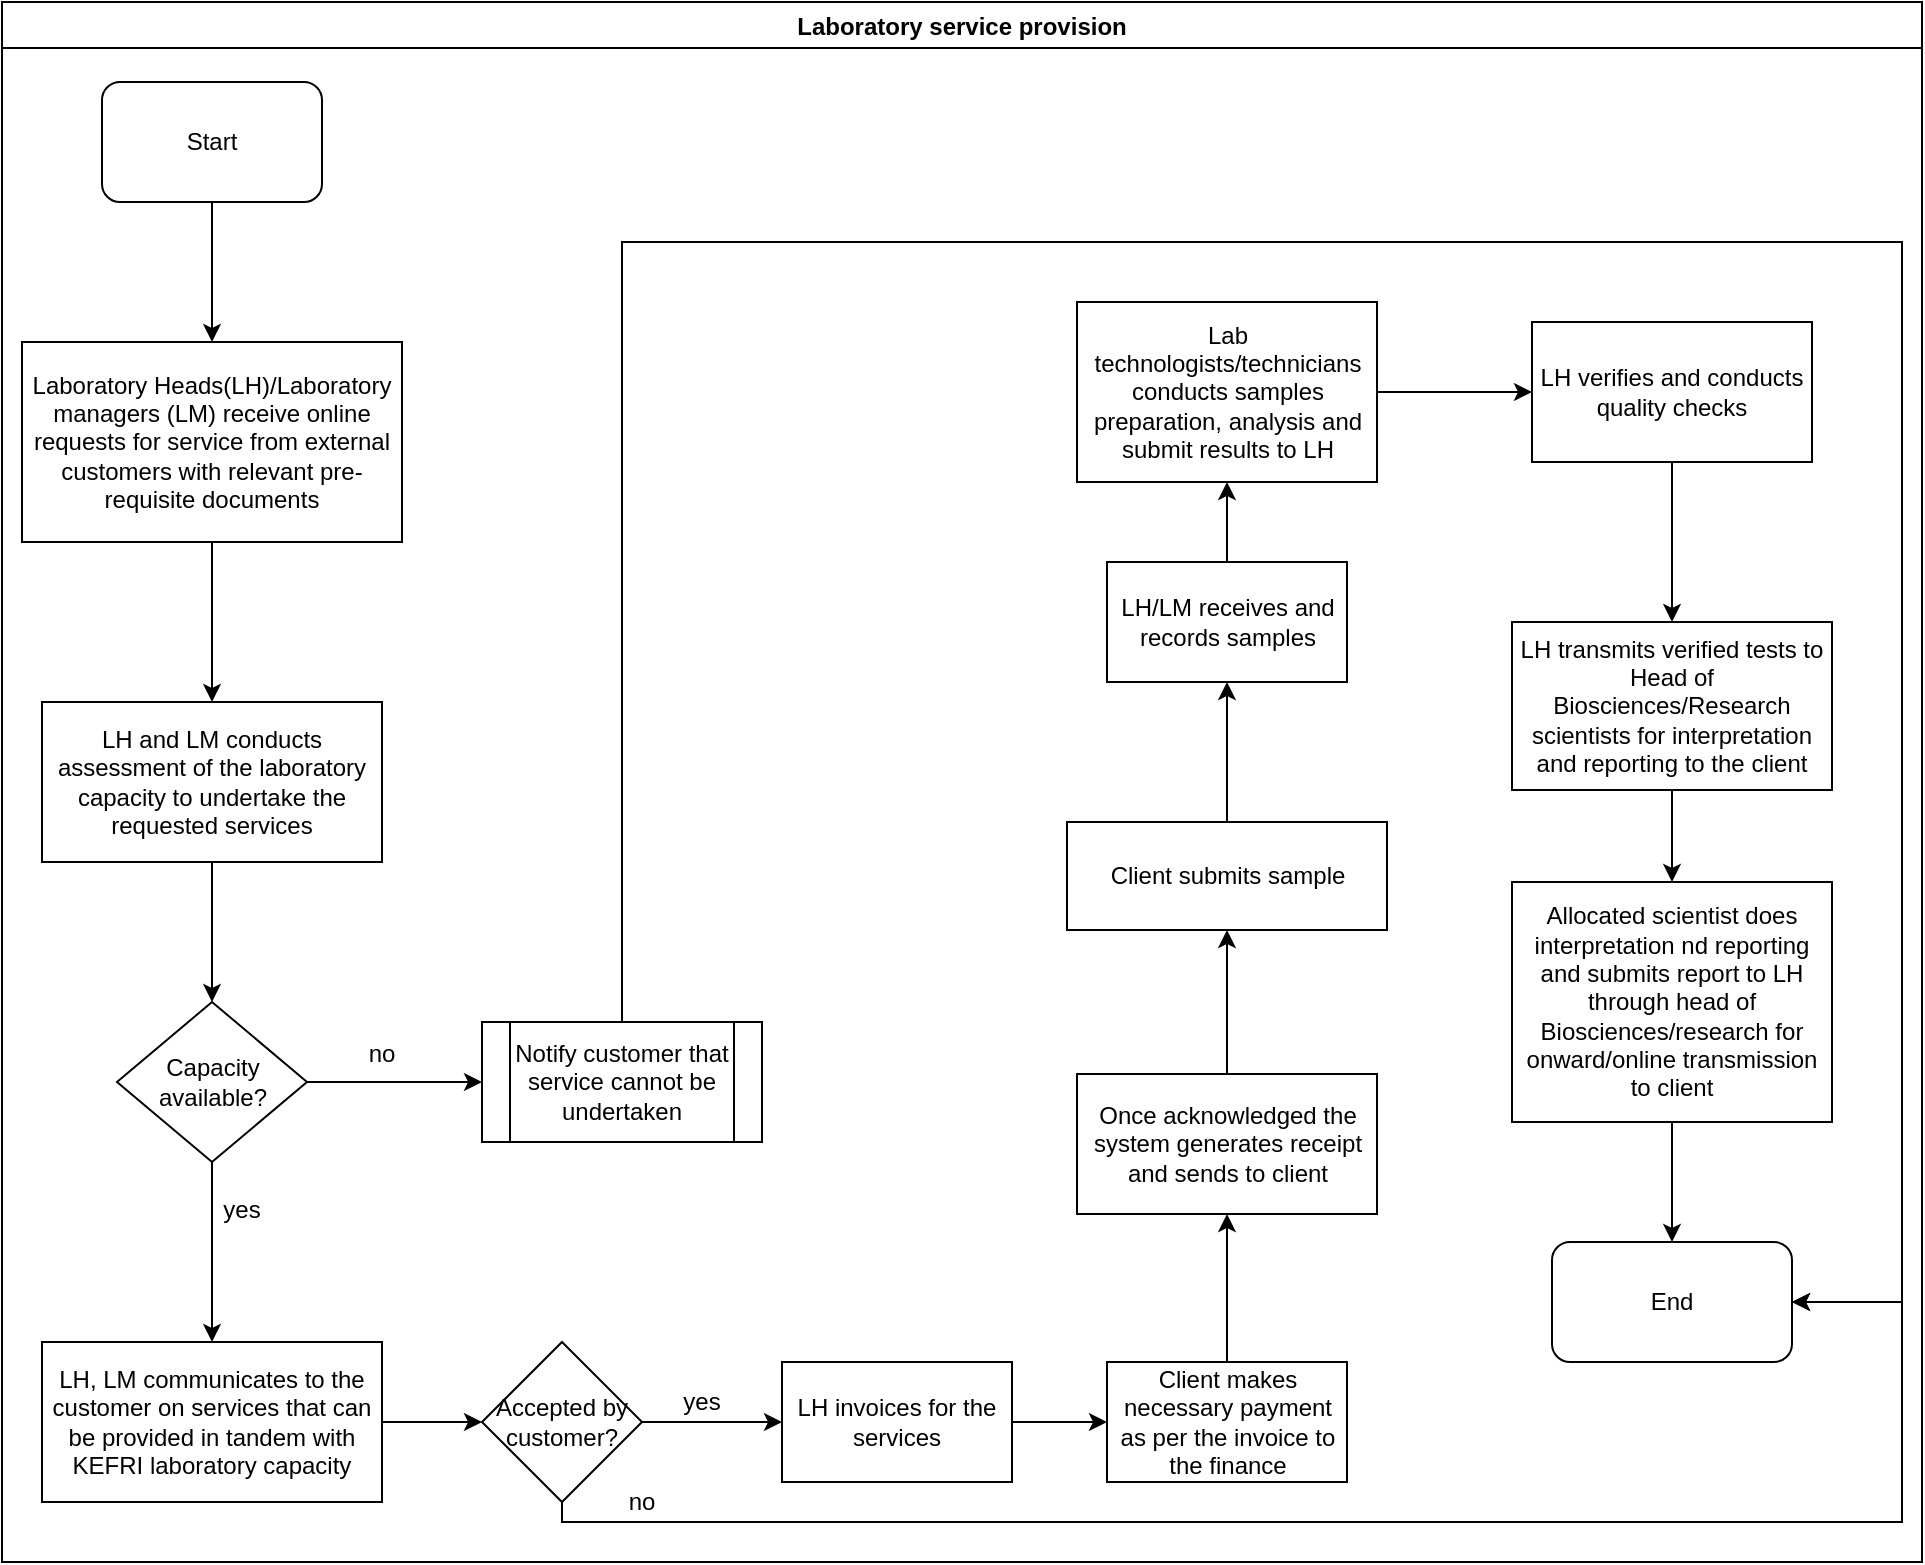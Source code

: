 <mxfile version="14.2.9" type="github">
  <diagram id="u2Lfl0CyCX90pYlNHBRl" name="Page-1">
    <mxGraphModel dx="1038" dy="1374" grid="1" gridSize="10" guides="1" tooltips="1" connect="1" arrows="1" fold="1" page="1" pageScale="1" pageWidth="1169" pageHeight="827" math="0" shadow="0">
      <root>
        <mxCell id="0" />
        <mxCell id="1" parent="0" />
        <mxCell id="owX5hunnjYHMZfTFLBNj-1" value="Laboratory service provision" style="swimlane;" vertex="1" parent="1">
          <mxGeometry x="10" y="-10" width="960" height="780" as="geometry" />
        </mxCell>
        <mxCell id="owX5hunnjYHMZfTFLBNj-2" value="Start" style="rounded=1;whiteSpace=wrap;html=1;" vertex="1" parent="owX5hunnjYHMZfTFLBNj-1">
          <mxGeometry x="50" y="40" width="110" height="60" as="geometry" />
        </mxCell>
        <mxCell id="owX5hunnjYHMZfTFLBNj-3" value="Laboratory Heads(LH)/Laboratory managers (LM) receive online requests for service from external customers with relevant pre-requisite documents" style="rounded=0;whiteSpace=wrap;html=1;" vertex="1" parent="owX5hunnjYHMZfTFLBNj-1">
          <mxGeometry x="10" y="170" width="190" height="100" as="geometry" />
        </mxCell>
        <mxCell id="owX5hunnjYHMZfTFLBNj-4" value="" style="edgeStyle=orthogonalEdgeStyle;rounded=0;orthogonalLoop=1;jettySize=auto;html=1;" edge="1" parent="owX5hunnjYHMZfTFLBNj-1" source="owX5hunnjYHMZfTFLBNj-2" target="owX5hunnjYHMZfTFLBNj-3">
          <mxGeometry relative="1" as="geometry">
            <mxPoint x="105" y="180" as="targetPoint" />
          </mxGeometry>
        </mxCell>
        <mxCell id="owX5hunnjYHMZfTFLBNj-5" value="LH and LM conducts assessment of the laboratory capacity to undertake the requested services" style="whiteSpace=wrap;html=1;rounded=0;" vertex="1" parent="owX5hunnjYHMZfTFLBNj-1">
          <mxGeometry x="20" y="350" width="170" height="80" as="geometry" />
        </mxCell>
        <mxCell id="owX5hunnjYHMZfTFLBNj-6" value="" style="edgeStyle=orthogonalEdgeStyle;rounded=0;orthogonalLoop=1;jettySize=auto;html=1;" edge="1" parent="owX5hunnjYHMZfTFLBNj-1" source="owX5hunnjYHMZfTFLBNj-3" target="owX5hunnjYHMZfTFLBNj-5">
          <mxGeometry relative="1" as="geometry" />
        </mxCell>
        <mxCell id="owX5hunnjYHMZfTFLBNj-7" value="&lt;div&gt;Capacity&lt;/div&gt;&lt;div&gt;available?&lt;br&gt;&lt;/div&gt;" style="rhombus;whiteSpace=wrap;html=1;rounded=0;" vertex="1" parent="owX5hunnjYHMZfTFLBNj-1">
          <mxGeometry x="57.5" y="500" width="95" height="80" as="geometry" />
        </mxCell>
        <mxCell id="owX5hunnjYHMZfTFLBNj-8" value="" style="edgeStyle=orthogonalEdgeStyle;rounded=0;orthogonalLoop=1;jettySize=auto;html=1;" edge="1" parent="owX5hunnjYHMZfTFLBNj-1" source="owX5hunnjYHMZfTFLBNj-5" target="owX5hunnjYHMZfTFLBNj-7">
          <mxGeometry relative="1" as="geometry" />
        </mxCell>
        <mxCell id="owX5hunnjYHMZfTFLBNj-9" value="yes" style="text;html=1;strokeColor=none;fillColor=none;align=center;verticalAlign=middle;whiteSpace=wrap;rounded=0;" vertex="1" parent="owX5hunnjYHMZfTFLBNj-1">
          <mxGeometry x="99.5" y="594" width="40" height="20" as="geometry" />
        </mxCell>
        <mxCell id="owX5hunnjYHMZfTFLBNj-10" value="Notify customer that service cannot be undertaken" style="shape=process;whiteSpace=wrap;html=1;backgroundOutline=1;" vertex="1" parent="owX5hunnjYHMZfTFLBNj-1">
          <mxGeometry x="240" y="510" width="140" height="60" as="geometry" />
        </mxCell>
        <mxCell id="owX5hunnjYHMZfTFLBNj-11" value="" style="edgeStyle=orthogonalEdgeStyle;rounded=0;orthogonalLoop=1;jettySize=auto;html=1;" edge="1" parent="owX5hunnjYHMZfTFLBNj-1" source="owX5hunnjYHMZfTFLBNj-7" target="owX5hunnjYHMZfTFLBNj-10">
          <mxGeometry relative="1" as="geometry">
            <mxPoint x="220" y="540" as="targetPoint" />
          </mxGeometry>
        </mxCell>
        <mxCell id="owX5hunnjYHMZfTFLBNj-13" value="LH verifies and conducts quality checks" style="whiteSpace=wrap;html=1;rounded=0;" vertex="1" parent="owX5hunnjYHMZfTFLBNj-1">
          <mxGeometry x="765" y="160" width="140" height="70" as="geometry" />
        </mxCell>
        <mxCell id="owX5hunnjYHMZfTFLBNj-14" value="" style="edgeStyle=orthogonalEdgeStyle;rounded=0;orthogonalLoop=1;jettySize=auto;html=1;" edge="1" parent="owX5hunnjYHMZfTFLBNj-1" source="owX5hunnjYHMZfTFLBNj-12" target="owX5hunnjYHMZfTFLBNj-13">
          <mxGeometry relative="1" as="geometry" />
        </mxCell>
        <mxCell id="owX5hunnjYHMZfTFLBNj-15" value="LH transmits verified tests to Head of Biosciences/Research scientists for interpretation and reporting to the client" style="whiteSpace=wrap;html=1;rounded=0;" vertex="1" parent="owX5hunnjYHMZfTFLBNj-1">
          <mxGeometry x="755" y="310" width="160" height="84" as="geometry" />
        </mxCell>
        <mxCell id="owX5hunnjYHMZfTFLBNj-16" value="" style="edgeStyle=orthogonalEdgeStyle;rounded=0;orthogonalLoop=1;jettySize=auto;html=1;" edge="1" parent="owX5hunnjYHMZfTFLBNj-1" source="owX5hunnjYHMZfTFLBNj-13" target="owX5hunnjYHMZfTFLBNj-15">
          <mxGeometry relative="1" as="geometry" />
        </mxCell>
        <mxCell id="owX5hunnjYHMZfTFLBNj-17" value="End" style="rounded=1;whiteSpace=wrap;html=1;" vertex="1" parent="owX5hunnjYHMZfTFLBNj-1">
          <mxGeometry x="775" y="620" width="120" height="60" as="geometry" />
        </mxCell>
        <mxCell id="owX5hunnjYHMZfTFLBNj-19" value="no" style="text;html=1;strokeColor=none;fillColor=none;align=center;verticalAlign=middle;whiteSpace=wrap;rounded=0;" vertex="1" parent="owX5hunnjYHMZfTFLBNj-1">
          <mxGeometry x="170" y="516" width="40" height="20" as="geometry" />
        </mxCell>
        <mxCell id="owX5hunnjYHMZfTFLBNj-20" value="" style="edgeStyle=orthogonalEdgeStyle;rounded=0;orthogonalLoop=1;jettySize=auto;html=1;entryX=1;entryY=0.5;entryDx=0;entryDy=0;" edge="1" parent="owX5hunnjYHMZfTFLBNj-1" source="owX5hunnjYHMZfTFLBNj-10" target="owX5hunnjYHMZfTFLBNj-17">
          <mxGeometry relative="1" as="geometry">
            <mxPoint x="310" y="430" as="targetPoint" />
            <Array as="points">
              <mxPoint x="310" y="120" />
              <mxPoint x="950" y="120" />
              <mxPoint x="950" y="650" />
            </Array>
          </mxGeometry>
        </mxCell>
        <mxCell id="owX5hunnjYHMZfTFLBNj-25" value="LH invoices for the services" style="whiteSpace=wrap;html=1;rounded=0;" vertex="1" parent="owX5hunnjYHMZfTFLBNj-1">
          <mxGeometry x="390" y="680" width="115" height="60" as="geometry" />
        </mxCell>
        <mxCell id="owX5hunnjYHMZfTFLBNj-32" value="&lt;div&gt;Accepted by&lt;/div&gt;&lt;div&gt;customer?&lt;br&gt;&lt;/div&gt;" style="rhombus;whiteSpace=wrap;html=1;rounded=0;" vertex="1" parent="owX5hunnjYHMZfTFLBNj-1">
          <mxGeometry x="240" y="670" width="80" height="80" as="geometry" />
        </mxCell>
        <mxCell id="owX5hunnjYHMZfTFLBNj-12" value="Lab technologists/technicians conducts samples preparation, analysis and submit results to LH" style="whiteSpace=wrap;html=1;rounded=0;" vertex="1" parent="owX5hunnjYHMZfTFLBNj-1">
          <mxGeometry x="537.5" y="150" width="150" height="90" as="geometry" />
        </mxCell>
        <mxCell id="owX5hunnjYHMZfTFLBNj-24" value="" style="edgeStyle=orthogonalEdgeStyle;rounded=0;orthogonalLoop=1;jettySize=auto;html=1;exitX=1;exitY=0.5;exitDx=0;exitDy=0;" edge="1" parent="owX5hunnjYHMZfTFLBNj-1" source="owX5hunnjYHMZfTFLBNj-25" target="owX5hunnjYHMZfTFLBNj-27">
          <mxGeometry relative="1" as="geometry">
            <mxPoint x="510" y="690" as="sourcePoint" />
          </mxGeometry>
        </mxCell>
        <mxCell id="owX5hunnjYHMZfTFLBNj-27" value="Client makes necessary payment as per the invoice to the finance" style="whiteSpace=wrap;html=1;rounded=0;" vertex="1" parent="owX5hunnjYHMZfTFLBNj-1">
          <mxGeometry x="552.5" y="680" width="120" height="60" as="geometry" />
        </mxCell>
        <mxCell id="owX5hunnjYHMZfTFLBNj-29" value="Once acknowledged the system generates receipt and sends to client" style="whiteSpace=wrap;html=1;rounded=0;" vertex="1" parent="owX5hunnjYHMZfTFLBNj-1">
          <mxGeometry x="537.5" y="536" width="150" height="70" as="geometry" />
        </mxCell>
        <mxCell id="owX5hunnjYHMZfTFLBNj-26" value="" style="edgeStyle=orthogonalEdgeStyle;rounded=0;orthogonalLoop=1;jettySize=auto;html=1;" edge="1" parent="owX5hunnjYHMZfTFLBNj-1" source="owX5hunnjYHMZfTFLBNj-27" target="owX5hunnjYHMZfTFLBNj-29">
          <mxGeometry relative="1" as="geometry" />
        </mxCell>
        <mxCell id="owX5hunnjYHMZfTFLBNj-30" value="" style="edgeStyle=orthogonalEdgeStyle;rounded=0;orthogonalLoop=1;jettySize=auto;html=1;exitX=0.5;exitY=0;exitDx=0;exitDy=0;" edge="1" parent="owX5hunnjYHMZfTFLBNj-1" source="owX5hunnjYHMZfTFLBNj-41" target="owX5hunnjYHMZfTFLBNj-12">
          <mxGeometry relative="1" as="geometry">
            <mxPoint x="613" y="340" as="sourcePoint" />
          </mxGeometry>
        </mxCell>
        <mxCell id="owX5hunnjYHMZfTFLBNj-31" value="Client submits sample" style="whiteSpace=wrap;html=1;rounded=0;" vertex="1" parent="owX5hunnjYHMZfTFLBNj-1">
          <mxGeometry x="532.5" y="410" width="160" height="54" as="geometry" />
        </mxCell>
        <mxCell id="owX5hunnjYHMZfTFLBNj-28" value="" style="edgeStyle=orthogonalEdgeStyle;rounded=0;orthogonalLoop=1;jettySize=auto;html=1;" edge="1" parent="owX5hunnjYHMZfTFLBNj-1" source="owX5hunnjYHMZfTFLBNj-29" target="owX5hunnjYHMZfTFLBNj-31">
          <mxGeometry relative="1" as="geometry" />
        </mxCell>
        <mxCell id="owX5hunnjYHMZfTFLBNj-35" value="" style="edgeStyle=orthogonalEdgeStyle;rounded=0;orthogonalLoop=1;jettySize=auto;html=1;entryX=0;entryY=0.5;entryDx=0;entryDy=0;" edge="1" parent="owX5hunnjYHMZfTFLBNj-1" source="owX5hunnjYHMZfTFLBNj-32" target="owX5hunnjYHMZfTFLBNj-25">
          <mxGeometry relative="1" as="geometry">
            <mxPoint x="380" y="690" as="targetPoint" />
          </mxGeometry>
        </mxCell>
        <mxCell id="owX5hunnjYHMZfTFLBNj-36" value="yes" style="text;html=1;strokeColor=none;fillColor=none;align=center;verticalAlign=middle;whiteSpace=wrap;rounded=0;" vertex="1" parent="owX5hunnjYHMZfTFLBNj-1">
          <mxGeometry x="330" y="690" width="40" height="20" as="geometry" />
        </mxCell>
        <mxCell id="owX5hunnjYHMZfTFLBNj-39" value="" style="edgeStyle=orthogonalEdgeStyle;rounded=0;orthogonalLoop=1;jettySize=auto;html=1;entryX=1;entryY=0.5;entryDx=0;entryDy=0;" edge="1" parent="owX5hunnjYHMZfTFLBNj-1" source="owX5hunnjYHMZfTFLBNj-32" target="owX5hunnjYHMZfTFLBNj-17">
          <mxGeometry relative="1" as="geometry">
            <mxPoint x="280" y="560" as="targetPoint" />
            <Array as="points">
              <mxPoint x="280" y="760" />
              <mxPoint x="950" y="760" />
              <mxPoint x="950" y="650" />
            </Array>
          </mxGeometry>
        </mxCell>
        <mxCell id="owX5hunnjYHMZfTFLBNj-41" value="LH/LM receives and records samples" style="whiteSpace=wrap;html=1;rounded=0;" vertex="1" parent="owX5hunnjYHMZfTFLBNj-1">
          <mxGeometry x="552.5" y="280" width="120" height="60" as="geometry" />
        </mxCell>
        <mxCell id="owX5hunnjYHMZfTFLBNj-42" value="" style="edgeStyle=orthogonalEdgeStyle;rounded=0;orthogonalLoop=1;jettySize=auto;html=1;" edge="1" parent="owX5hunnjYHMZfTFLBNj-1" source="owX5hunnjYHMZfTFLBNj-31" target="owX5hunnjYHMZfTFLBNj-41">
          <mxGeometry relative="1" as="geometry" />
        </mxCell>
        <mxCell id="owX5hunnjYHMZfTFLBNj-44" value="Allocated scientist does interpretation nd reporting and submits report to LH through head of Biosciences/research for onward/online transmission to client" style="whiteSpace=wrap;html=1;rounded=0;" vertex="1" parent="owX5hunnjYHMZfTFLBNj-1">
          <mxGeometry x="755" y="440" width="160" height="120" as="geometry" />
        </mxCell>
        <mxCell id="owX5hunnjYHMZfTFLBNj-45" value="" style="edgeStyle=orthogonalEdgeStyle;rounded=0;orthogonalLoop=1;jettySize=auto;html=1;" edge="1" parent="owX5hunnjYHMZfTFLBNj-1" source="owX5hunnjYHMZfTFLBNj-15" target="owX5hunnjYHMZfTFLBNj-44">
          <mxGeometry relative="1" as="geometry" />
        </mxCell>
        <mxCell id="owX5hunnjYHMZfTFLBNj-47" value="" style="edgeStyle=orthogonalEdgeStyle;rounded=0;orthogonalLoop=1;jettySize=auto;html=1;entryX=0.5;entryY=0;entryDx=0;entryDy=0;" edge="1" parent="owX5hunnjYHMZfTFLBNj-1" source="owX5hunnjYHMZfTFLBNj-44" target="owX5hunnjYHMZfTFLBNj-17">
          <mxGeometry relative="1" as="geometry">
            <mxPoint x="835" y="616" as="targetPoint" />
          </mxGeometry>
        </mxCell>
        <mxCell id="owX5hunnjYHMZfTFLBNj-33" value="" style="edgeStyle=orthogonalEdgeStyle;rounded=0;orthogonalLoop=1;jettySize=auto;html=1;" edge="1" parent="1" source="owX5hunnjYHMZfTFLBNj-22" target="owX5hunnjYHMZfTFLBNj-32">
          <mxGeometry relative="1" as="geometry" />
        </mxCell>
        <mxCell id="owX5hunnjYHMZfTFLBNj-22" value="LH, LM communicates to the customer on services that can be provided in tandem with KEFRI laboratory capacity" style="whiteSpace=wrap;html=1;rounded=0;" vertex="1" parent="1">
          <mxGeometry x="30" y="660" width="170" height="80" as="geometry" />
        </mxCell>
        <mxCell id="owX5hunnjYHMZfTFLBNj-23" value="" style="edgeStyle=orthogonalEdgeStyle;rounded=0;orthogonalLoop=1;jettySize=auto;html=1;" edge="1" parent="1" source="owX5hunnjYHMZfTFLBNj-7" target="owX5hunnjYHMZfTFLBNj-22">
          <mxGeometry relative="1" as="geometry" />
        </mxCell>
        <mxCell id="owX5hunnjYHMZfTFLBNj-40" value="no" style="text;html=1;strokeColor=none;fillColor=none;align=center;verticalAlign=middle;whiteSpace=wrap;rounded=0;" vertex="1" parent="1">
          <mxGeometry x="310" y="730" width="40" height="20" as="geometry" />
        </mxCell>
      </root>
    </mxGraphModel>
  </diagram>
</mxfile>
